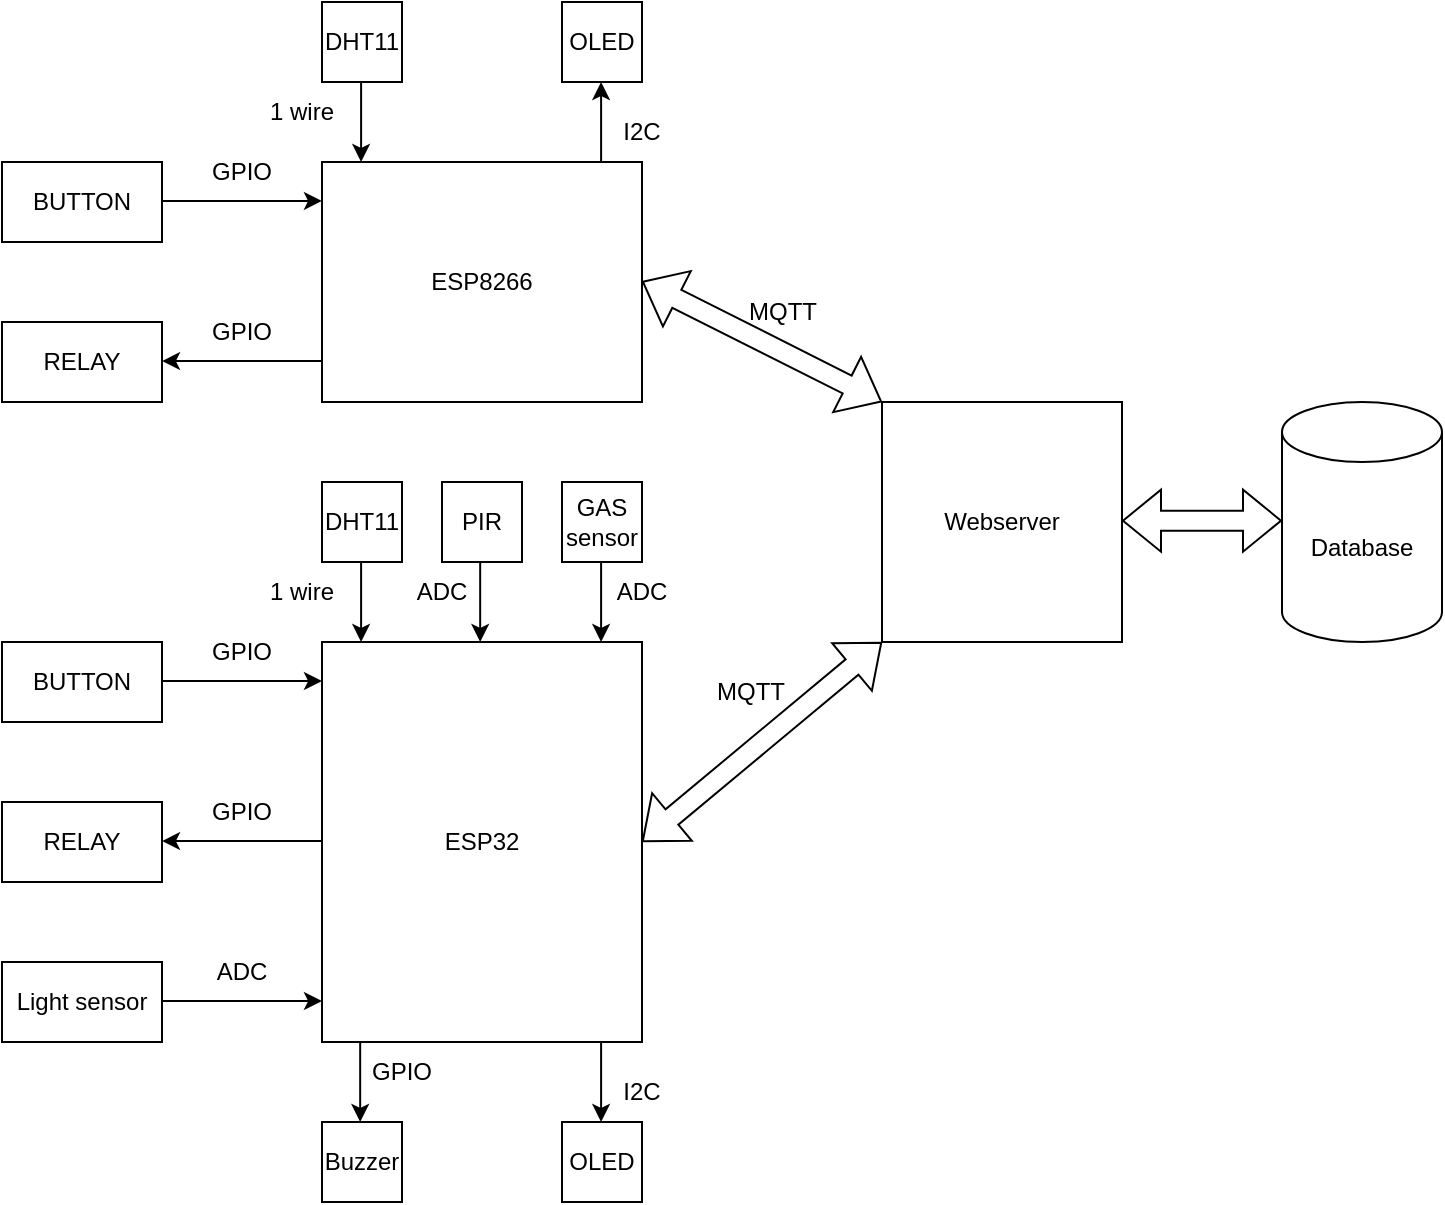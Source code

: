 <mxfile version="24.4.0" type="device">
  <diagram name="Trang-1" id="k0QBdkvIBoZn1rY3FH7z">
    <mxGraphModel dx="847" dy="1008" grid="1" gridSize="10" guides="1" tooltips="1" connect="1" arrows="1" fold="1" page="1" pageScale="1" pageWidth="827" pageHeight="1169" math="0" shadow="0">
      <root>
        <mxCell id="0" />
        <mxCell id="1" parent="0" />
        <mxCell id="Jjhn9JfKcR0v0ImLpHDr-1" value="ESP8266" style="rounded=0;whiteSpace=wrap;html=1;" vertex="1" parent="1">
          <mxGeometry x="200" y="160" width="160" height="120" as="geometry" />
        </mxCell>
        <mxCell id="Jjhn9JfKcR0v0ImLpHDr-2" value="ESP32" style="rounded=0;whiteSpace=wrap;html=1;" vertex="1" parent="1">
          <mxGeometry x="200" y="400" width="160" height="200" as="geometry" />
        </mxCell>
        <mxCell id="Jjhn9JfKcR0v0ImLpHDr-3" value="DHT11" style="rounded=0;whiteSpace=wrap;html=1;" vertex="1" parent="1">
          <mxGeometry x="200" y="80" width="40" height="40" as="geometry" />
        </mxCell>
        <mxCell id="Jjhn9JfKcR0v0ImLpHDr-4" value="OLED" style="rounded=0;whiteSpace=wrap;html=1;" vertex="1" parent="1">
          <mxGeometry x="320" y="80" width="40" height="40" as="geometry" />
        </mxCell>
        <mxCell id="Jjhn9JfKcR0v0ImLpHDr-5" value="BUTTON" style="rounded=0;whiteSpace=wrap;html=1;" vertex="1" parent="1">
          <mxGeometry x="40" y="160" width="80" height="40" as="geometry" />
        </mxCell>
        <mxCell id="Jjhn9JfKcR0v0ImLpHDr-8" value="RELAY" style="rounded=0;whiteSpace=wrap;html=1;" vertex="1" parent="1">
          <mxGeometry x="40" y="240" width="80" height="40" as="geometry" />
        </mxCell>
        <mxCell id="Jjhn9JfKcR0v0ImLpHDr-10" value="DHT11" style="rounded=0;whiteSpace=wrap;html=1;" vertex="1" parent="1">
          <mxGeometry x="200" y="320" width="40" height="40" as="geometry" />
        </mxCell>
        <mxCell id="Jjhn9JfKcR0v0ImLpHDr-11" value="OLED" style="rounded=0;whiteSpace=wrap;html=1;" vertex="1" parent="1">
          <mxGeometry x="320" y="640" width="40" height="40" as="geometry" />
        </mxCell>
        <mxCell id="Jjhn9JfKcR0v0ImLpHDr-12" value="BUTTON" style="rounded=0;whiteSpace=wrap;html=1;" vertex="1" parent="1">
          <mxGeometry x="40" y="400" width="80" height="40" as="geometry" />
        </mxCell>
        <mxCell id="Jjhn9JfKcR0v0ImLpHDr-13" value="RELAY" style="rounded=0;whiteSpace=wrap;html=1;" vertex="1" parent="1">
          <mxGeometry x="40" y="480" width="80" height="40" as="geometry" />
        </mxCell>
        <mxCell id="Jjhn9JfKcR0v0ImLpHDr-14" value="Light sensor" style="rounded=0;whiteSpace=wrap;html=1;" vertex="1" parent="1">
          <mxGeometry x="40" y="560" width="80" height="40" as="geometry" />
        </mxCell>
        <mxCell id="Jjhn9JfKcR0v0ImLpHDr-15" value="PIR" style="rounded=0;whiteSpace=wrap;html=1;" vertex="1" parent="1">
          <mxGeometry x="260" y="320" width="40" height="40" as="geometry" />
        </mxCell>
        <mxCell id="Jjhn9JfKcR0v0ImLpHDr-16" value="Buzzer" style="rounded=0;whiteSpace=wrap;html=1;" vertex="1" parent="1">
          <mxGeometry x="200" y="640" width="40" height="40" as="geometry" />
        </mxCell>
        <mxCell id="Jjhn9JfKcR0v0ImLpHDr-17" value="" style="endArrow=classic;html=1;rounded=0;" edge="1" parent="1">
          <mxGeometry width="50" height="50" relative="1" as="geometry">
            <mxPoint x="200" y="259.55" as="sourcePoint" />
            <mxPoint x="120" y="259.55" as="targetPoint" />
          </mxGeometry>
        </mxCell>
        <mxCell id="Jjhn9JfKcR0v0ImLpHDr-18" value="" style="endArrow=classic;html=1;rounded=0;" edge="1" parent="1">
          <mxGeometry width="50" height="50" relative="1" as="geometry">
            <mxPoint x="120" y="179.47" as="sourcePoint" />
            <mxPoint x="200" y="179.47" as="targetPoint" />
          </mxGeometry>
        </mxCell>
        <mxCell id="Jjhn9JfKcR0v0ImLpHDr-21" value="" style="endArrow=classic;html=1;rounded=0;" edge="1" parent="1">
          <mxGeometry width="50" height="50" relative="1" as="geometry">
            <mxPoint x="120" y="579.55" as="sourcePoint" />
            <mxPoint x="200" y="579.55" as="targetPoint" />
          </mxGeometry>
        </mxCell>
        <mxCell id="Jjhn9JfKcR0v0ImLpHDr-23" value="" style="endArrow=classic;html=1;rounded=0;" edge="1" parent="1">
          <mxGeometry width="50" height="50" relative="1" as="geometry">
            <mxPoint x="219.55" y="120" as="sourcePoint" />
            <mxPoint x="219.55" y="160" as="targetPoint" />
          </mxGeometry>
        </mxCell>
        <mxCell id="Jjhn9JfKcR0v0ImLpHDr-24" value="" style="endArrow=classic;html=1;rounded=0;" edge="1" parent="1">
          <mxGeometry width="50" height="50" relative="1" as="geometry">
            <mxPoint x="339.55" y="160" as="sourcePoint" />
            <mxPoint x="339.55" y="120" as="targetPoint" />
          </mxGeometry>
        </mxCell>
        <mxCell id="Jjhn9JfKcR0v0ImLpHDr-25" value="" style="endArrow=classic;html=1;rounded=0;" edge="1" parent="1">
          <mxGeometry width="50" height="50" relative="1" as="geometry">
            <mxPoint x="200" y="499.55" as="sourcePoint" />
            <mxPoint x="120" y="499.55" as="targetPoint" />
          </mxGeometry>
        </mxCell>
        <mxCell id="Jjhn9JfKcR0v0ImLpHDr-26" value="" style="endArrow=classic;html=1;rounded=0;" edge="1" parent="1">
          <mxGeometry width="50" height="50" relative="1" as="geometry">
            <mxPoint x="219.55" y="360" as="sourcePoint" />
            <mxPoint x="219.55" y="400" as="targetPoint" />
          </mxGeometry>
        </mxCell>
        <mxCell id="Jjhn9JfKcR0v0ImLpHDr-27" value="" style="endArrow=classic;html=1;rounded=0;" edge="1" parent="1">
          <mxGeometry width="50" height="50" relative="1" as="geometry">
            <mxPoint x="339.55" y="600" as="sourcePoint" />
            <mxPoint x="339.55" y="640" as="targetPoint" />
          </mxGeometry>
        </mxCell>
        <mxCell id="Jjhn9JfKcR0v0ImLpHDr-29" value="" style="endArrow=classic;html=1;rounded=0;" edge="1" parent="1">
          <mxGeometry width="50" height="50" relative="1" as="geometry">
            <mxPoint x="219.09" y="600" as="sourcePoint" />
            <mxPoint x="219.09" y="640" as="targetPoint" />
          </mxGeometry>
        </mxCell>
        <mxCell id="Jjhn9JfKcR0v0ImLpHDr-30" value="" style="endArrow=classic;html=1;rounded=0;" edge="1" parent="1">
          <mxGeometry width="50" height="50" relative="1" as="geometry">
            <mxPoint x="120" y="419.55" as="sourcePoint" />
            <mxPoint x="200" y="419.55" as="targetPoint" />
          </mxGeometry>
        </mxCell>
        <mxCell id="Jjhn9JfKcR0v0ImLpHDr-31" value="I2C" style="text;html=1;align=center;verticalAlign=middle;whiteSpace=wrap;rounded=0;" vertex="1" parent="1">
          <mxGeometry x="330" y="130" width="60" height="30" as="geometry" />
        </mxCell>
        <mxCell id="Jjhn9JfKcR0v0ImLpHDr-32" value="I2C" style="text;html=1;align=center;verticalAlign=middle;whiteSpace=wrap;rounded=0;" vertex="1" parent="1">
          <mxGeometry x="330" y="610" width="60" height="30" as="geometry" />
        </mxCell>
        <mxCell id="Jjhn9JfKcR0v0ImLpHDr-34" value="1 wire" style="text;html=1;align=center;verticalAlign=middle;whiteSpace=wrap;rounded=0;" vertex="1" parent="1">
          <mxGeometry x="160" y="120" width="60" height="30" as="geometry" />
        </mxCell>
        <mxCell id="Jjhn9JfKcR0v0ImLpHDr-35" value="1 wire" style="text;html=1;align=center;verticalAlign=middle;whiteSpace=wrap;rounded=0;" vertex="1" parent="1">
          <mxGeometry x="160" y="360" width="60" height="30" as="geometry" />
        </mxCell>
        <mxCell id="Jjhn9JfKcR0v0ImLpHDr-36" value="ADC" style="text;html=1;align=center;verticalAlign=middle;whiteSpace=wrap;rounded=0;" vertex="1" parent="1">
          <mxGeometry x="330" y="360" width="60" height="30" as="geometry" />
        </mxCell>
        <mxCell id="Jjhn9JfKcR0v0ImLpHDr-37" value="GAS sensor" style="rounded=0;whiteSpace=wrap;html=1;" vertex="1" parent="1">
          <mxGeometry x="320" y="320" width="40" height="40" as="geometry" />
        </mxCell>
        <mxCell id="Jjhn9JfKcR0v0ImLpHDr-39" value="ADC" style="text;html=1;align=center;verticalAlign=middle;whiteSpace=wrap;rounded=0;" vertex="1" parent="1">
          <mxGeometry x="230" y="360" width="60" height="30" as="geometry" />
        </mxCell>
        <mxCell id="Jjhn9JfKcR0v0ImLpHDr-41" value="" style="endArrow=classic;html=1;rounded=0;" edge="1" parent="1">
          <mxGeometry width="50" height="50" relative="1" as="geometry">
            <mxPoint x="279.09" y="360" as="sourcePoint" />
            <mxPoint x="279.09" y="400" as="targetPoint" />
          </mxGeometry>
        </mxCell>
        <mxCell id="Jjhn9JfKcR0v0ImLpHDr-42" value="" style="endArrow=classic;html=1;rounded=0;" edge="1" parent="1">
          <mxGeometry width="50" height="50" relative="1" as="geometry">
            <mxPoint x="339.55" y="360" as="sourcePoint" />
            <mxPoint x="339.55" y="400" as="targetPoint" />
          </mxGeometry>
        </mxCell>
        <mxCell id="Jjhn9JfKcR0v0ImLpHDr-43" value="GPIO" style="text;html=1;align=center;verticalAlign=middle;whiteSpace=wrap;rounded=0;" vertex="1" parent="1">
          <mxGeometry x="210" y="600" width="60" height="30" as="geometry" />
        </mxCell>
        <mxCell id="Jjhn9JfKcR0v0ImLpHDr-44" value="ADC" style="text;html=1;align=center;verticalAlign=middle;whiteSpace=wrap;rounded=0;" vertex="1" parent="1">
          <mxGeometry x="130" y="550" width="60" height="30" as="geometry" />
        </mxCell>
        <mxCell id="Jjhn9JfKcR0v0ImLpHDr-45" value="GPIO" style="text;html=1;align=center;verticalAlign=middle;whiteSpace=wrap;rounded=0;" vertex="1" parent="1">
          <mxGeometry x="130" y="470" width="60" height="30" as="geometry" />
        </mxCell>
        <mxCell id="Jjhn9JfKcR0v0ImLpHDr-46" value="GPIO" style="text;html=1;align=center;verticalAlign=middle;whiteSpace=wrap;rounded=0;" vertex="1" parent="1">
          <mxGeometry x="130" y="230" width="60" height="30" as="geometry" />
        </mxCell>
        <mxCell id="Jjhn9JfKcR0v0ImLpHDr-48" value="GPIO" style="text;html=1;align=center;verticalAlign=middle;whiteSpace=wrap;rounded=0;" vertex="1" parent="1">
          <mxGeometry x="130" y="390" width="60" height="30" as="geometry" />
        </mxCell>
        <mxCell id="Jjhn9JfKcR0v0ImLpHDr-49" value="GPIO" style="text;html=1;align=center;verticalAlign=middle;whiteSpace=wrap;rounded=0;" vertex="1" parent="1">
          <mxGeometry x="130" y="150" width="60" height="30" as="geometry" />
        </mxCell>
        <mxCell id="Jjhn9JfKcR0v0ImLpHDr-50" value="Webserver" style="rounded=0;whiteSpace=wrap;html=1;" vertex="1" parent="1">
          <mxGeometry x="480" y="280" width="120" height="120" as="geometry" />
        </mxCell>
        <mxCell id="Jjhn9JfKcR0v0ImLpHDr-51" value="Database" style="shape=cylinder3;whiteSpace=wrap;html=1;boundedLbl=1;backgroundOutline=1;size=15;" vertex="1" parent="1">
          <mxGeometry x="680" y="280" width="80" height="120" as="geometry" />
        </mxCell>
        <mxCell id="Jjhn9JfKcR0v0ImLpHDr-55" value="MQTT" style="text;html=1;align=center;verticalAlign=middle;resizable=0;points=[];autosize=1;strokeColor=none;fillColor=none;" vertex="1" parent="1">
          <mxGeometry x="400" y="220" width="60" height="30" as="geometry" />
        </mxCell>
        <mxCell id="Jjhn9JfKcR0v0ImLpHDr-56" value="MQTT" style="text;html=1;align=center;verticalAlign=middle;resizable=0;points=[];autosize=1;strokeColor=none;fillColor=none;" vertex="1" parent="1">
          <mxGeometry x="384" y="410" width="60" height="30" as="geometry" />
        </mxCell>
        <mxCell id="Jjhn9JfKcR0v0ImLpHDr-57" value="" style="shape=flexArrow;endArrow=classic;startArrow=classic;html=1;rounded=0;" edge="1" parent="1">
          <mxGeometry width="100" height="100" relative="1" as="geometry">
            <mxPoint x="600" y="339.33" as="sourcePoint" />
            <mxPoint x="680" y="339.33" as="targetPoint" />
          </mxGeometry>
        </mxCell>
        <mxCell id="Jjhn9JfKcR0v0ImLpHDr-59" value="" style="shape=flexArrow;endArrow=classic;startArrow=classic;html=1;rounded=0;entryX=0;entryY=0;entryDx=0;entryDy=0;" edge="1" parent="1" target="Jjhn9JfKcR0v0ImLpHDr-50">
          <mxGeometry width="100" height="100" relative="1" as="geometry">
            <mxPoint x="360" y="219.64" as="sourcePoint" />
            <mxPoint x="440" y="219.64" as="targetPoint" />
          </mxGeometry>
        </mxCell>
        <mxCell id="Jjhn9JfKcR0v0ImLpHDr-60" value="" style="shape=flexArrow;endArrow=classic;startArrow=classic;html=1;rounded=0;exitX=1;exitY=0.5;exitDx=0;exitDy=0;entryX=0;entryY=1;entryDx=0;entryDy=0;" edge="1" parent="1" source="Jjhn9JfKcR0v0ImLpHDr-2" target="Jjhn9JfKcR0v0ImLpHDr-50">
          <mxGeometry width="100" height="100" relative="1" as="geometry">
            <mxPoint x="430" y="450.0" as="sourcePoint" />
            <mxPoint x="510" y="450.0" as="targetPoint" />
          </mxGeometry>
        </mxCell>
      </root>
    </mxGraphModel>
  </diagram>
</mxfile>
